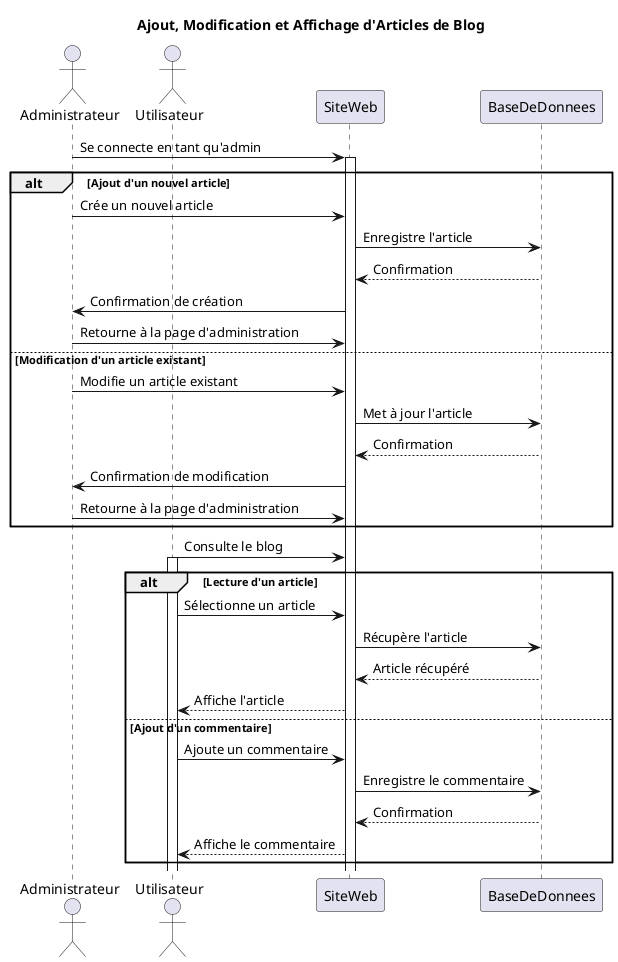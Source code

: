 @startuml
actor Administrateur
actor Utilisateur

title Ajout, Modification et Affichage d'Articles de Blog

Administrateur -> SiteWeb : Se connecte en tant qu'admin
activate SiteWeb

alt Ajout d'un nouvel article
    Administrateur -> SiteWeb : Crée un nouvel article
    SiteWeb -> BaseDeDonnees : Enregistre l'article
    BaseDeDonnees --> SiteWeb : Confirmation
    SiteWeb -> Administrateur : Confirmation de création
    Administrateur -> SiteWeb : Retourne à la page d'administration
else Modification d'un article existant
    Administrateur -> SiteWeb : Modifie un article existant
    SiteWeb -> BaseDeDonnees : Met à jour l'article
    BaseDeDonnees --> SiteWeb : Confirmation
    SiteWeb -> Administrateur : Confirmation de modification
    Administrateur -> SiteWeb : Retourne à la page d'administration
end

Utilisateur -> SiteWeb : Consulte le blog
activate Utilisateur

alt Lecture d'un article
    Utilisateur -> SiteWeb : Sélectionne un article
    SiteWeb -> BaseDeDonnees : Récupère l'article
    BaseDeDonnees --> SiteWeb : Article récupéré
    SiteWeb --> Utilisateur : Affiche l'article
else Ajout d'un commentaire
    Utilisateur -> SiteWeb : Ajoute un commentaire
    SiteWeb -> BaseDeDonnees : Enregistre le commentaire
    BaseDeDonnees --> SiteWeb : Confirmation
    SiteWeb --> Utilisateur : Affiche le commentaire
end

@enduml